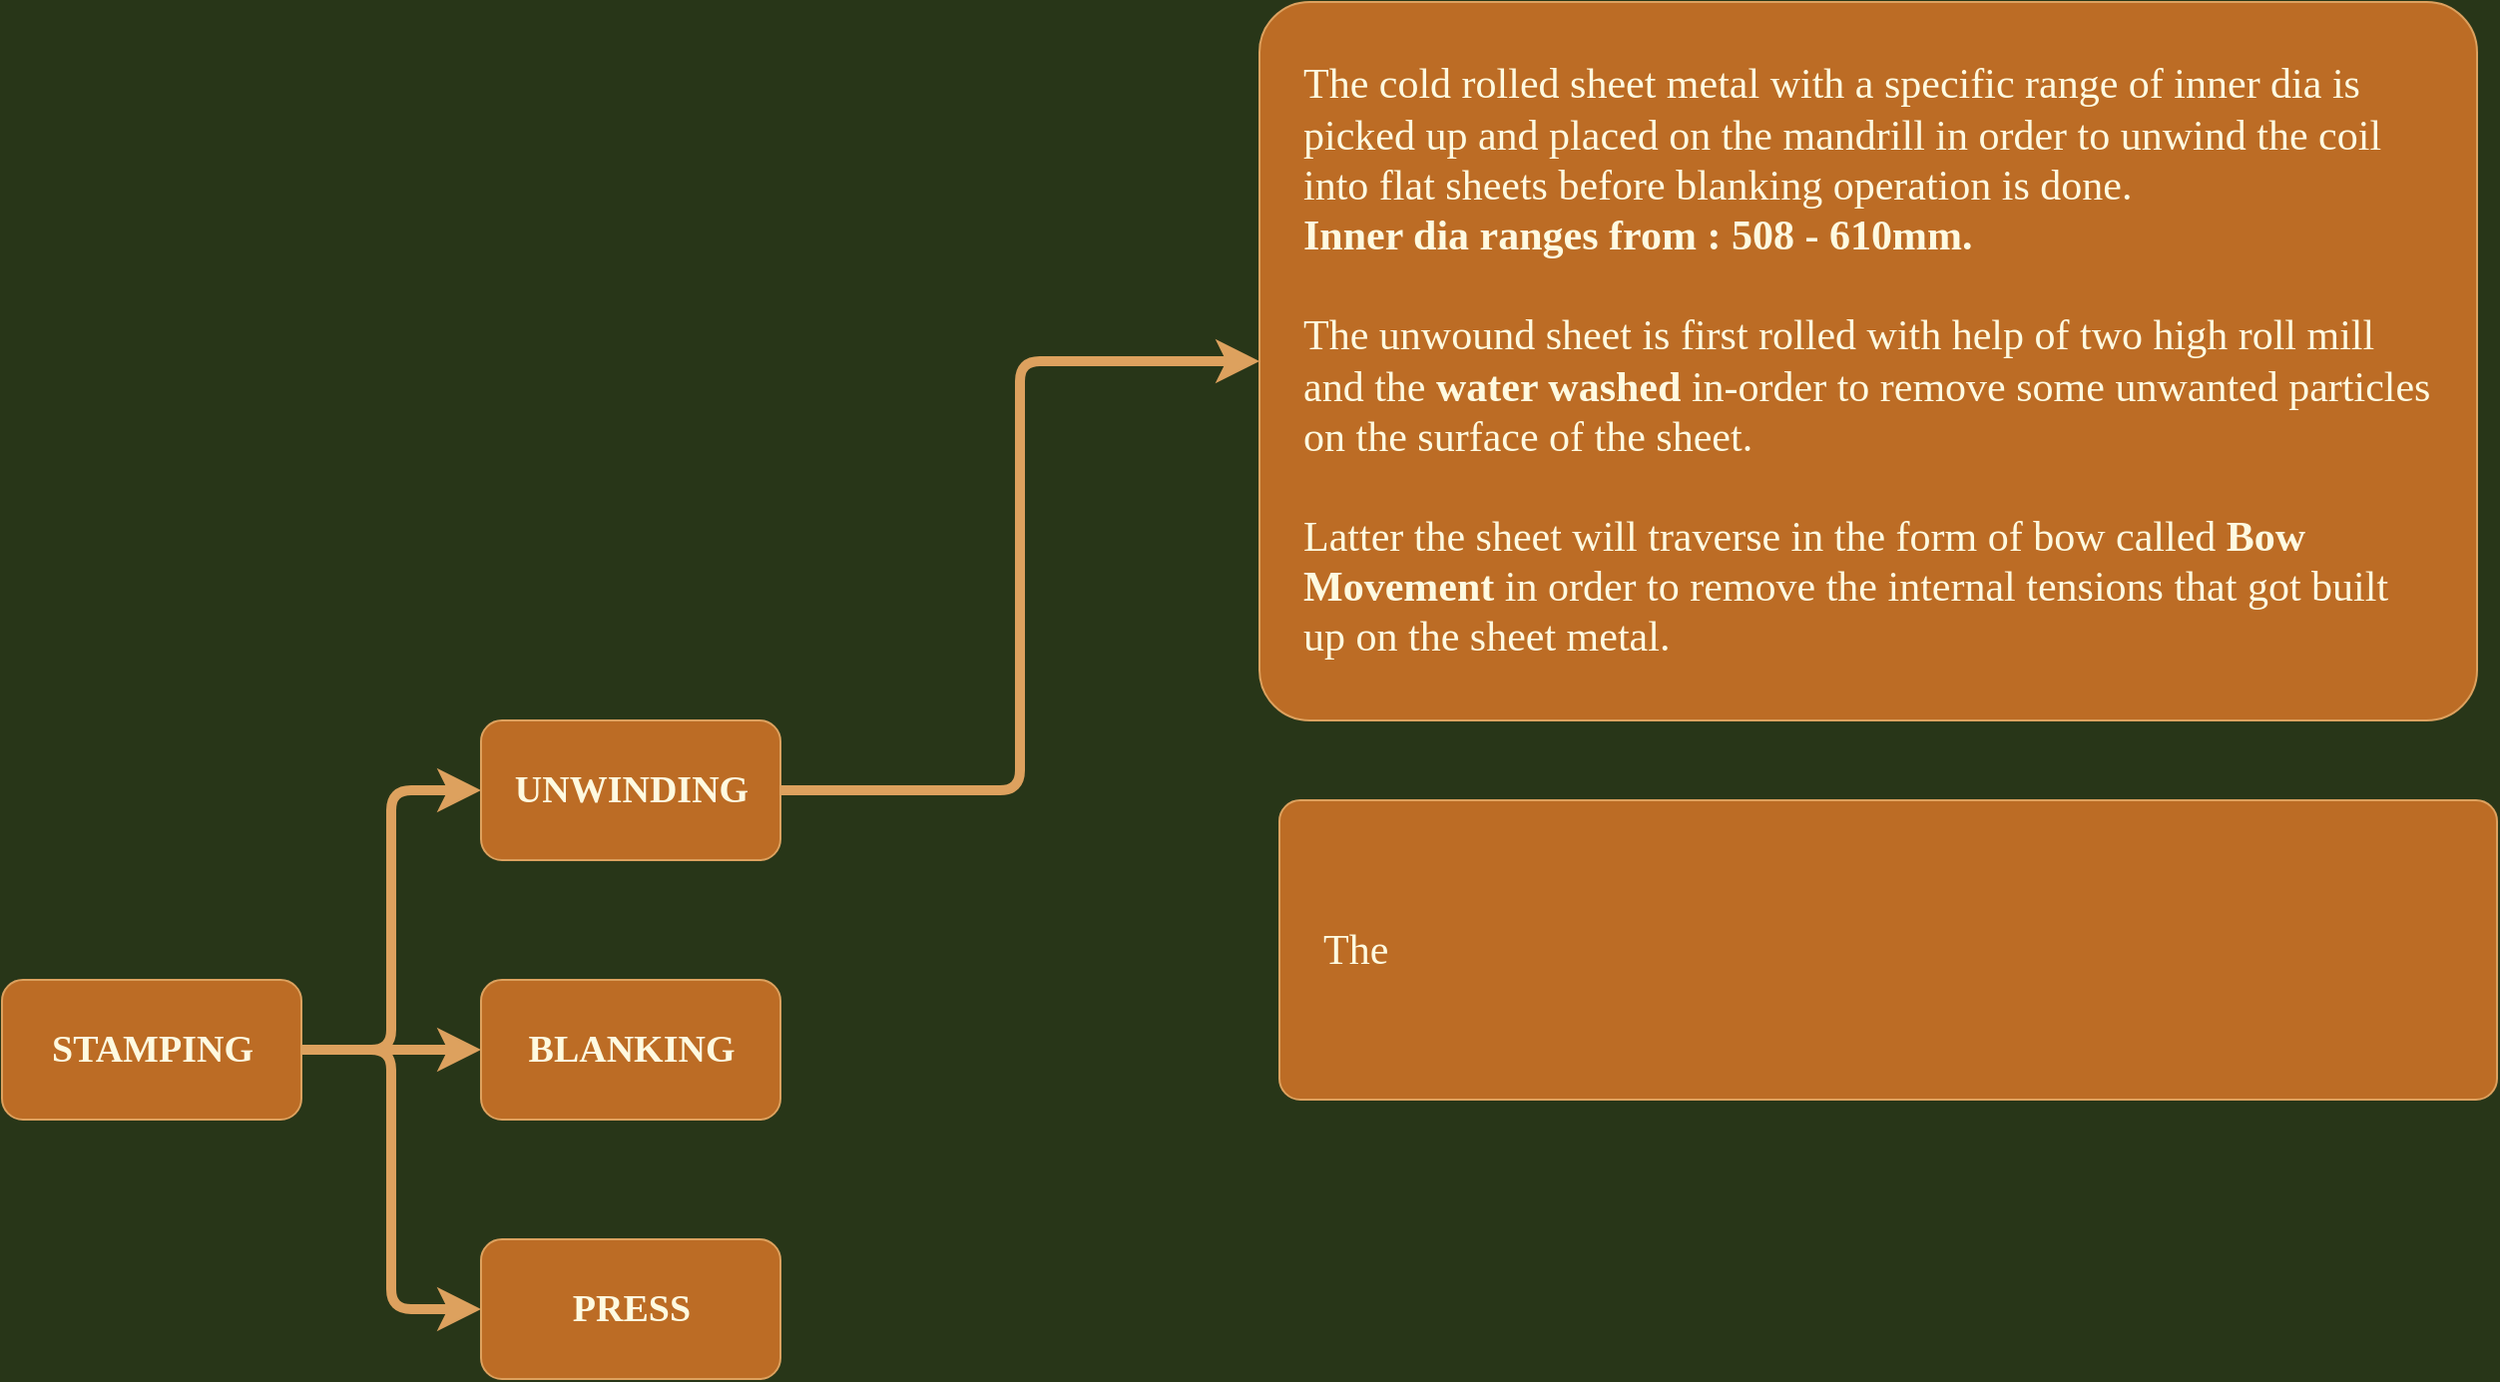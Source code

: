 <mxfile version="20.1.3" type="github"><diagram id="w9YVwRuN9vMRWFFjWp83" name="Page-1"><mxGraphModel dx="1564" dy="944" grid="1" gridSize="10" guides="1" tooltips="1" connect="1" arrows="1" fold="1" page="1" pageScale="1" pageWidth="3300" pageHeight="2339" background="#283618" math="0" shadow="0"><root><mxCell id="0"/><mxCell id="1" parent="0"/><mxCell id="Vurvy3Mwkugeq3pFuwPJ-9" style="edgeStyle=orthogonalEdgeStyle;rounded=1;orthogonalLoop=1;jettySize=auto;html=1;exitX=1;exitY=0.5;exitDx=0;exitDy=0;entryX=0;entryY=0.5;entryDx=0;entryDy=0;fontFamily=Tahoma;fontSize=19;fontColor=#FEFAE0;strokeColor=#DDA15E;fillColor=#BC6C25;strokeWidth=5;" edge="1" parent="1" source="Vurvy3Mwkugeq3pFuwPJ-1" target="Vurvy3Mwkugeq3pFuwPJ-3"><mxGeometry relative="1" as="geometry"/></mxCell><mxCell id="Vurvy3Mwkugeq3pFuwPJ-10" style="edgeStyle=orthogonalEdgeStyle;rounded=1;orthogonalLoop=1;jettySize=auto;html=1;exitX=1;exitY=0.5;exitDx=0;exitDy=0;entryX=0;entryY=0.5;entryDx=0;entryDy=0;fontFamily=Tahoma;fontSize=19;fontColor=#FEFAE0;strokeColor=#DDA15E;fillColor=#BC6C25;strokeWidth=5;" edge="1" parent="1" source="Vurvy3Mwkugeq3pFuwPJ-1" target="Vurvy3Mwkugeq3pFuwPJ-5"><mxGeometry relative="1" as="geometry"/></mxCell><mxCell id="Vurvy3Mwkugeq3pFuwPJ-11" style="edgeStyle=orthogonalEdgeStyle;rounded=1;orthogonalLoop=1;jettySize=auto;html=1;exitX=1;exitY=0.5;exitDx=0;exitDy=0;entryX=0;entryY=0.5;entryDx=0;entryDy=0;fontFamily=Tahoma;fontSize=19;fontColor=#FEFAE0;strokeColor=#DDA15E;fillColor=#BC6C25;strokeWidth=5;" edge="1" parent="1" source="Vurvy3Mwkugeq3pFuwPJ-1" target="Vurvy3Mwkugeq3pFuwPJ-7"><mxGeometry relative="1" as="geometry"/></mxCell><mxCell id="Vurvy3Mwkugeq3pFuwPJ-1" value="" style="rounded=1;whiteSpace=wrap;html=1;fontColor=#FEFAE0;strokeColor=#DDA15E;fillColor=#BC6C25;" vertex="1" parent="1"><mxGeometry x="280" y="1050" width="150" height="70" as="geometry"/></mxCell><mxCell id="Vurvy3Mwkugeq3pFuwPJ-2" value="&lt;font style=&quot;font-size: 19px;&quot; face=&quot;Tahoma&quot;&gt;&lt;b&gt;STAMPING&lt;/b&gt;&lt;/font&gt;" style="text;html=1;strokeColor=none;fillColor=none;align=center;verticalAlign=middle;whiteSpace=wrap;rounded=0;fontColor=#FEFAE0;" vertex="1" parent="1"><mxGeometry x="287.5" y="1070" width="135" height="30" as="geometry"/></mxCell><mxCell id="Vurvy3Mwkugeq3pFuwPJ-15" style="edgeStyle=orthogonalEdgeStyle;rounded=1;orthogonalLoop=1;jettySize=auto;html=1;exitX=1;exitY=0.5;exitDx=0;exitDy=0;entryX=0;entryY=0.5;entryDx=0;entryDy=0;fontFamily=Tahoma;fontSize=21;fontColor=#FEFAE0;strokeColor=#DDA15E;strokeWidth=5;fillColor=#BC6C25;" edge="1" parent="1" source="Vurvy3Mwkugeq3pFuwPJ-3" target="Vurvy3Mwkugeq3pFuwPJ-12"><mxGeometry relative="1" as="geometry"/></mxCell><mxCell id="Vurvy3Mwkugeq3pFuwPJ-3" value="" style="rounded=1;whiteSpace=wrap;html=1;fontColor=#FEFAE0;strokeColor=#DDA15E;fillColor=#BC6C25;" vertex="1" parent="1"><mxGeometry x="520" y="920" width="150" height="70" as="geometry"/></mxCell><mxCell id="Vurvy3Mwkugeq3pFuwPJ-4" value="&lt;font face=&quot;Tahoma&quot;&gt;&lt;span style=&quot;font-size: 19px;&quot;&gt;&lt;b&gt;UNWINDING&lt;/b&gt;&lt;/span&gt;&lt;/font&gt;" style="text;html=1;strokeColor=none;fillColor=none;align=center;verticalAlign=middle;whiteSpace=wrap;rounded=0;fontColor=#FEFAE0;" vertex="1" parent="1"><mxGeometry x="527.5" y="940" width="135" height="30" as="geometry"/></mxCell><mxCell id="Vurvy3Mwkugeq3pFuwPJ-5" value="" style="rounded=1;whiteSpace=wrap;html=1;fontColor=#FEFAE0;strokeColor=#DDA15E;fillColor=#BC6C25;" vertex="1" parent="1"><mxGeometry x="520" y="1050" width="150" height="70" as="geometry"/></mxCell><mxCell id="Vurvy3Mwkugeq3pFuwPJ-6" value="&lt;font face=&quot;Tahoma&quot;&gt;&lt;span style=&quot;font-size: 19px;&quot;&gt;&lt;b&gt;BLANKING&lt;/b&gt;&lt;/span&gt;&lt;/font&gt;" style="text;html=1;strokeColor=none;fillColor=none;align=center;verticalAlign=middle;whiteSpace=wrap;rounded=0;fontColor=#FEFAE0;" vertex="1" parent="1"><mxGeometry x="527.5" y="1070" width="135" height="30" as="geometry"/></mxCell><mxCell id="Vurvy3Mwkugeq3pFuwPJ-7" value="" style="rounded=1;whiteSpace=wrap;html=1;fontColor=#FEFAE0;strokeColor=#DDA15E;fillColor=#BC6C25;" vertex="1" parent="1"><mxGeometry x="520" y="1180" width="150" height="70" as="geometry"/></mxCell><mxCell id="Vurvy3Mwkugeq3pFuwPJ-8" value="&lt;font face=&quot;Tahoma&quot;&gt;&lt;span style=&quot;font-size: 19px;&quot;&gt;&lt;b&gt;PRESS&lt;/b&gt;&lt;/span&gt;&lt;/font&gt;" style="text;html=1;strokeColor=none;fillColor=none;align=center;verticalAlign=middle;whiteSpace=wrap;rounded=0;fontColor=#FEFAE0;" vertex="1" parent="1"><mxGeometry x="527.5" y="1200" width="135" height="30" as="geometry"/></mxCell><mxCell id="Vurvy3Mwkugeq3pFuwPJ-12" value="" style="rounded=1;whiteSpace=wrap;html=1;fontFamily=Tahoma;fontSize=19;fontColor=#FEFAE0;strokeColor=#DDA15E;fillColor=#BC6C25;arcSize=7;" vertex="1" parent="1"><mxGeometry x="910" y="560" width="610" height="360" as="geometry"/></mxCell><mxCell id="Vurvy3Mwkugeq3pFuwPJ-14" value="The cold rolled sheet metal with a specific range of inner dia is picked up and placed on the mandrill in order to unwind the coil into flat sheets before blanking operation is done.&amp;nbsp;&lt;br&gt;&lt;b&gt;Inner dia ranges from : 508 - 610mm.&lt;/b&gt;&amp;nbsp;&lt;br&gt;&lt;br&gt;The unwound sheet is first rolled with help of two high roll mill and the &lt;b&gt;water washed &lt;/b&gt;in-order to remove some unwanted particles on the surface of the sheet.&amp;nbsp;&lt;br&gt;&lt;br&gt;Latter the sheet will traverse in the form of bow called &lt;b&gt;Bow Movement&lt;/b&gt; in order to remove the internal tensions that got built up on the sheet metal.&amp;nbsp;" style="text;html=1;strokeColor=none;fillColor=none;align=left;verticalAlign=middle;whiteSpace=wrap;rounded=0;fontFamily=Tahoma;fontSize=21;fontColor=#FEFAE0;" vertex="1" parent="1"><mxGeometry x="930" y="584.45" width="570" height="311.09" as="geometry"/></mxCell><mxCell id="Vurvy3Mwkugeq3pFuwPJ-16" value="" style="rounded=1;whiteSpace=wrap;html=1;fontFamily=Tahoma;fontSize=19;fontColor=#FEFAE0;strokeColor=#DDA15E;fillColor=#BC6C25;arcSize=7;" vertex="1" parent="1"><mxGeometry x="920" y="960" width="610" height="150" as="geometry"/></mxCell><mxCell id="Vurvy3Mwkugeq3pFuwPJ-17" value="The&amp;nbsp;" style="text;html=1;strokeColor=none;fillColor=none;align=left;verticalAlign=middle;whiteSpace=wrap;rounded=0;fontFamily=Tahoma;fontSize=21;fontColor=#FEFAE0;" vertex="1" parent="1"><mxGeometry x="940" y="972.22" width="570" height="125.55" as="geometry"/></mxCell></root></mxGraphModel></diagram></mxfile>